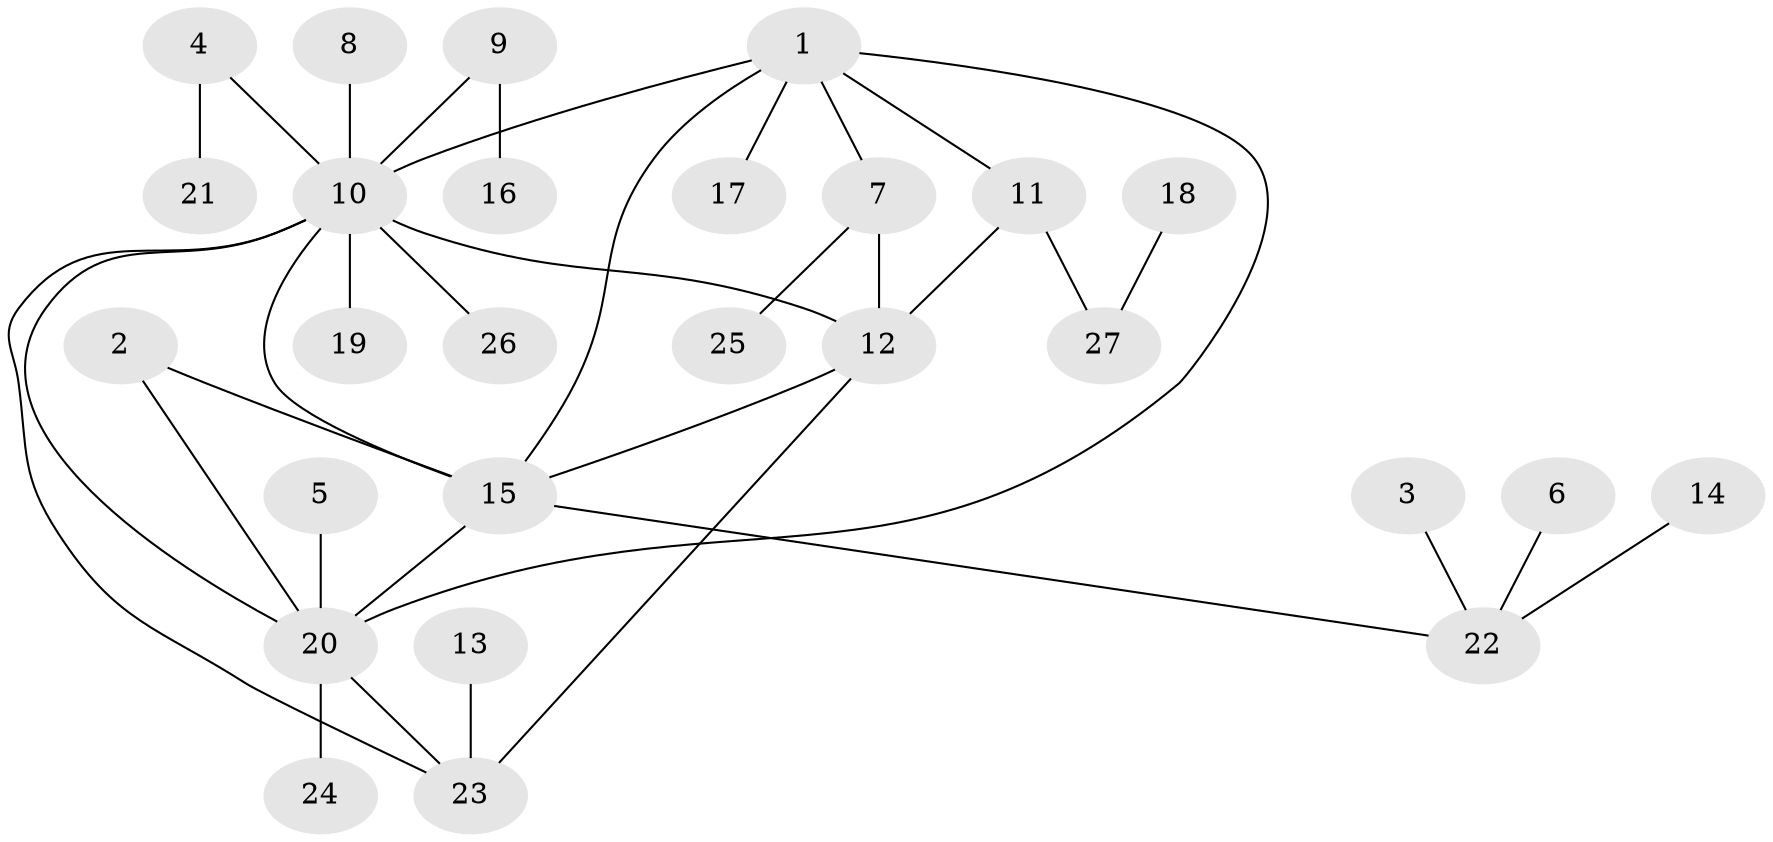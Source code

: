// original degree distribution, {5: 0.05660377358490566, 6: 0.03773584905660377, 13: 0.018867924528301886, 2: 0.20754716981132076, 4: 0.05660377358490566, 9: 0.018867924528301886, 8: 0.018867924528301886, 1: 0.5660377358490566, 3: 0.018867924528301886}
// Generated by graph-tools (version 1.1) at 2025/02/03/09/25 03:02:49]
// undirected, 27 vertices, 35 edges
graph export_dot {
graph [start="1"]
  node [color=gray90,style=filled];
  1;
  2;
  3;
  4;
  5;
  6;
  7;
  8;
  9;
  10;
  11;
  12;
  13;
  14;
  15;
  16;
  17;
  18;
  19;
  20;
  21;
  22;
  23;
  24;
  25;
  26;
  27;
  1 -- 7 [weight=1.0];
  1 -- 10 [weight=1.0];
  1 -- 11 [weight=1.0];
  1 -- 15 [weight=1.0];
  1 -- 17 [weight=1.0];
  1 -- 20 [weight=1.0];
  2 -- 15 [weight=1.0];
  2 -- 20 [weight=1.0];
  3 -- 22 [weight=1.0];
  4 -- 10 [weight=1.0];
  4 -- 21 [weight=1.0];
  5 -- 20 [weight=1.0];
  6 -- 22 [weight=1.0];
  7 -- 12 [weight=1.0];
  7 -- 25 [weight=1.0];
  8 -- 10 [weight=1.0];
  9 -- 10 [weight=1.0];
  9 -- 16 [weight=1.0];
  10 -- 12 [weight=2.0];
  10 -- 15 [weight=1.0];
  10 -- 19 [weight=1.0];
  10 -- 20 [weight=1.0];
  10 -- 23 [weight=1.0];
  10 -- 26 [weight=1.0];
  11 -- 12 [weight=1.0];
  11 -- 27 [weight=1.0];
  12 -- 15 [weight=1.0];
  12 -- 23 [weight=1.0];
  13 -- 23 [weight=1.0];
  14 -- 22 [weight=1.0];
  15 -- 20 [weight=1.0];
  15 -- 22 [weight=1.0];
  18 -- 27 [weight=1.0];
  20 -- 23 [weight=1.0];
  20 -- 24 [weight=1.0];
}
